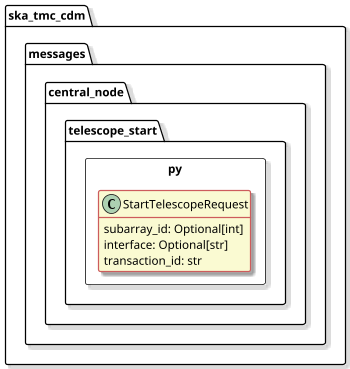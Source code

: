 @startuml
scale 350 width
hide empty members
skinparam shadowing true
skinparam class {
BackgroundColor LightGoldenRodYellow
ArrowColor IndianRed
BorderColor IndianRed
BorderThickness 1.5
}
package ska_tmc_cdm.messages.central_node {
    package telescope_start.py <<Rectangle>> {
        class StartTelescopeRequest {
            subarray_id: Optional[int]
            interface: Optional[str]
            transaction_id: str
        }
}
@enduml